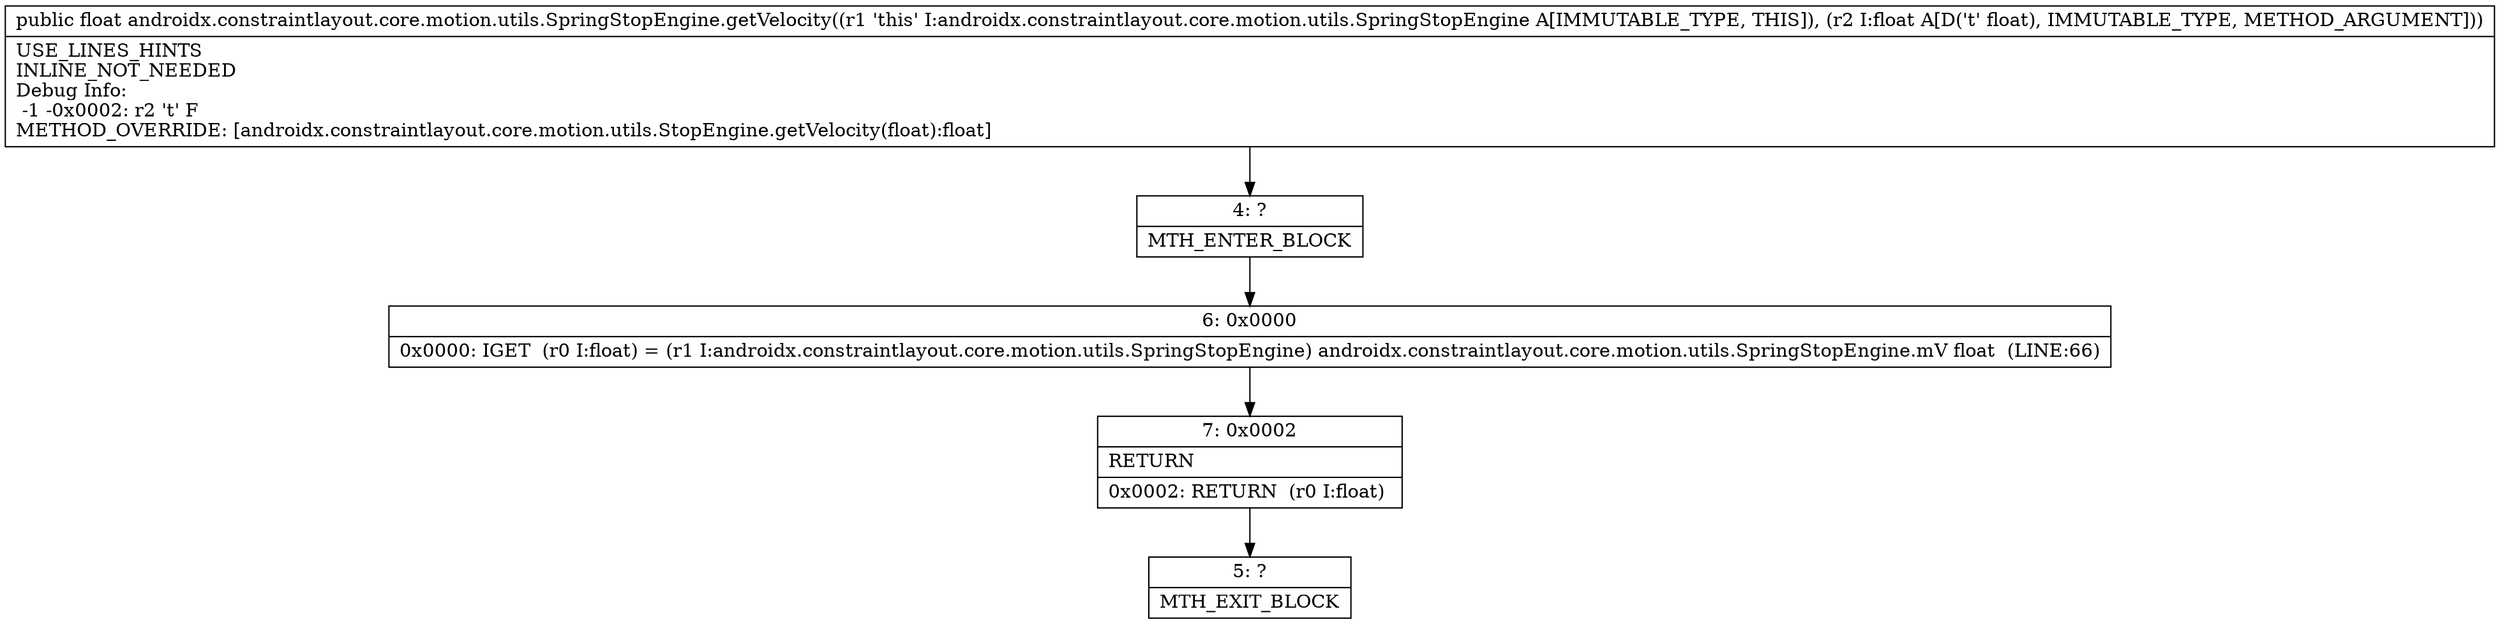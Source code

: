 digraph "CFG forandroidx.constraintlayout.core.motion.utils.SpringStopEngine.getVelocity(F)F" {
Node_4 [shape=record,label="{4\:\ ?|MTH_ENTER_BLOCK\l}"];
Node_6 [shape=record,label="{6\:\ 0x0000|0x0000: IGET  (r0 I:float) = (r1 I:androidx.constraintlayout.core.motion.utils.SpringStopEngine) androidx.constraintlayout.core.motion.utils.SpringStopEngine.mV float  (LINE:66)\l}"];
Node_7 [shape=record,label="{7\:\ 0x0002|RETURN\l|0x0002: RETURN  (r0 I:float) \l}"];
Node_5 [shape=record,label="{5\:\ ?|MTH_EXIT_BLOCK\l}"];
MethodNode[shape=record,label="{public float androidx.constraintlayout.core.motion.utils.SpringStopEngine.getVelocity((r1 'this' I:androidx.constraintlayout.core.motion.utils.SpringStopEngine A[IMMUTABLE_TYPE, THIS]), (r2 I:float A[D('t' float), IMMUTABLE_TYPE, METHOD_ARGUMENT]))  | USE_LINES_HINTS\lINLINE_NOT_NEEDED\lDebug Info:\l  \-1 \-0x0002: r2 't' F\lMETHOD_OVERRIDE: [androidx.constraintlayout.core.motion.utils.StopEngine.getVelocity(float):float]\l}"];
MethodNode -> Node_4;Node_4 -> Node_6;
Node_6 -> Node_7;
Node_7 -> Node_5;
}

